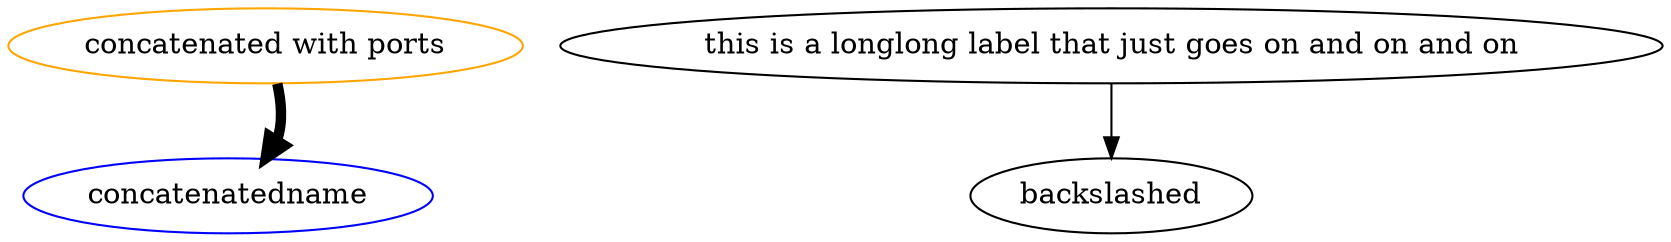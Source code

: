 
digraph G {
    "concatenated" + "name" [color="bl" + "ue"];
    "concatenated with " + "ports" [color="or\
an" + "ge"];
    "concatenated" + " with ports":p45:sw -> "\
concatenated\
name":ne [penwidth=5, arrows="b" + "o" + "t" + "h"];
    "con" + "catenated" [label="this is a long" +
    "long label" + " that just goes on \
and on and on"];
    "con" +
    "catenated" -> "back\
slashed" [shape=square];
}
